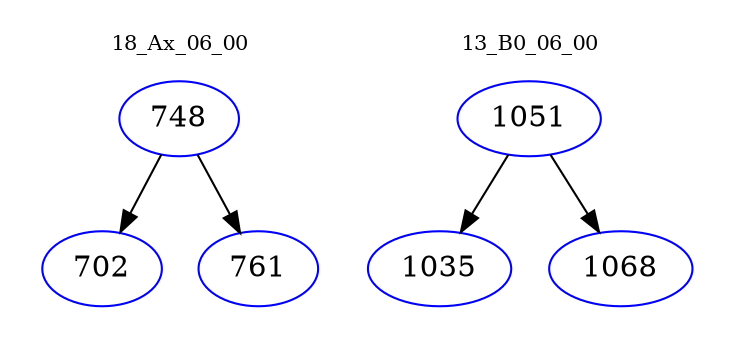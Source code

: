 digraph{
subgraph cluster_0 {
color = white
label = "18_Ax_06_00";
fontsize=10;
T0_748 [label="748", color="blue"]
T0_748 -> T0_702 [color="black"]
T0_702 [label="702", color="blue"]
T0_748 -> T0_761 [color="black"]
T0_761 [label="761", color="blue"]
}
subgraph cluster_1 {
color = white
label = "13_B0_06_00";
fontsize=10;
T1_1051 [label="1051", color="blue"]
T1_1051 -> T1_1035 [color="black"]
T1_1035 [label="1035", color="blue"]
T1_1051 -> T1_1068 [color="black"]
T1_1068 [label="1068", color="blue"]
}
}
